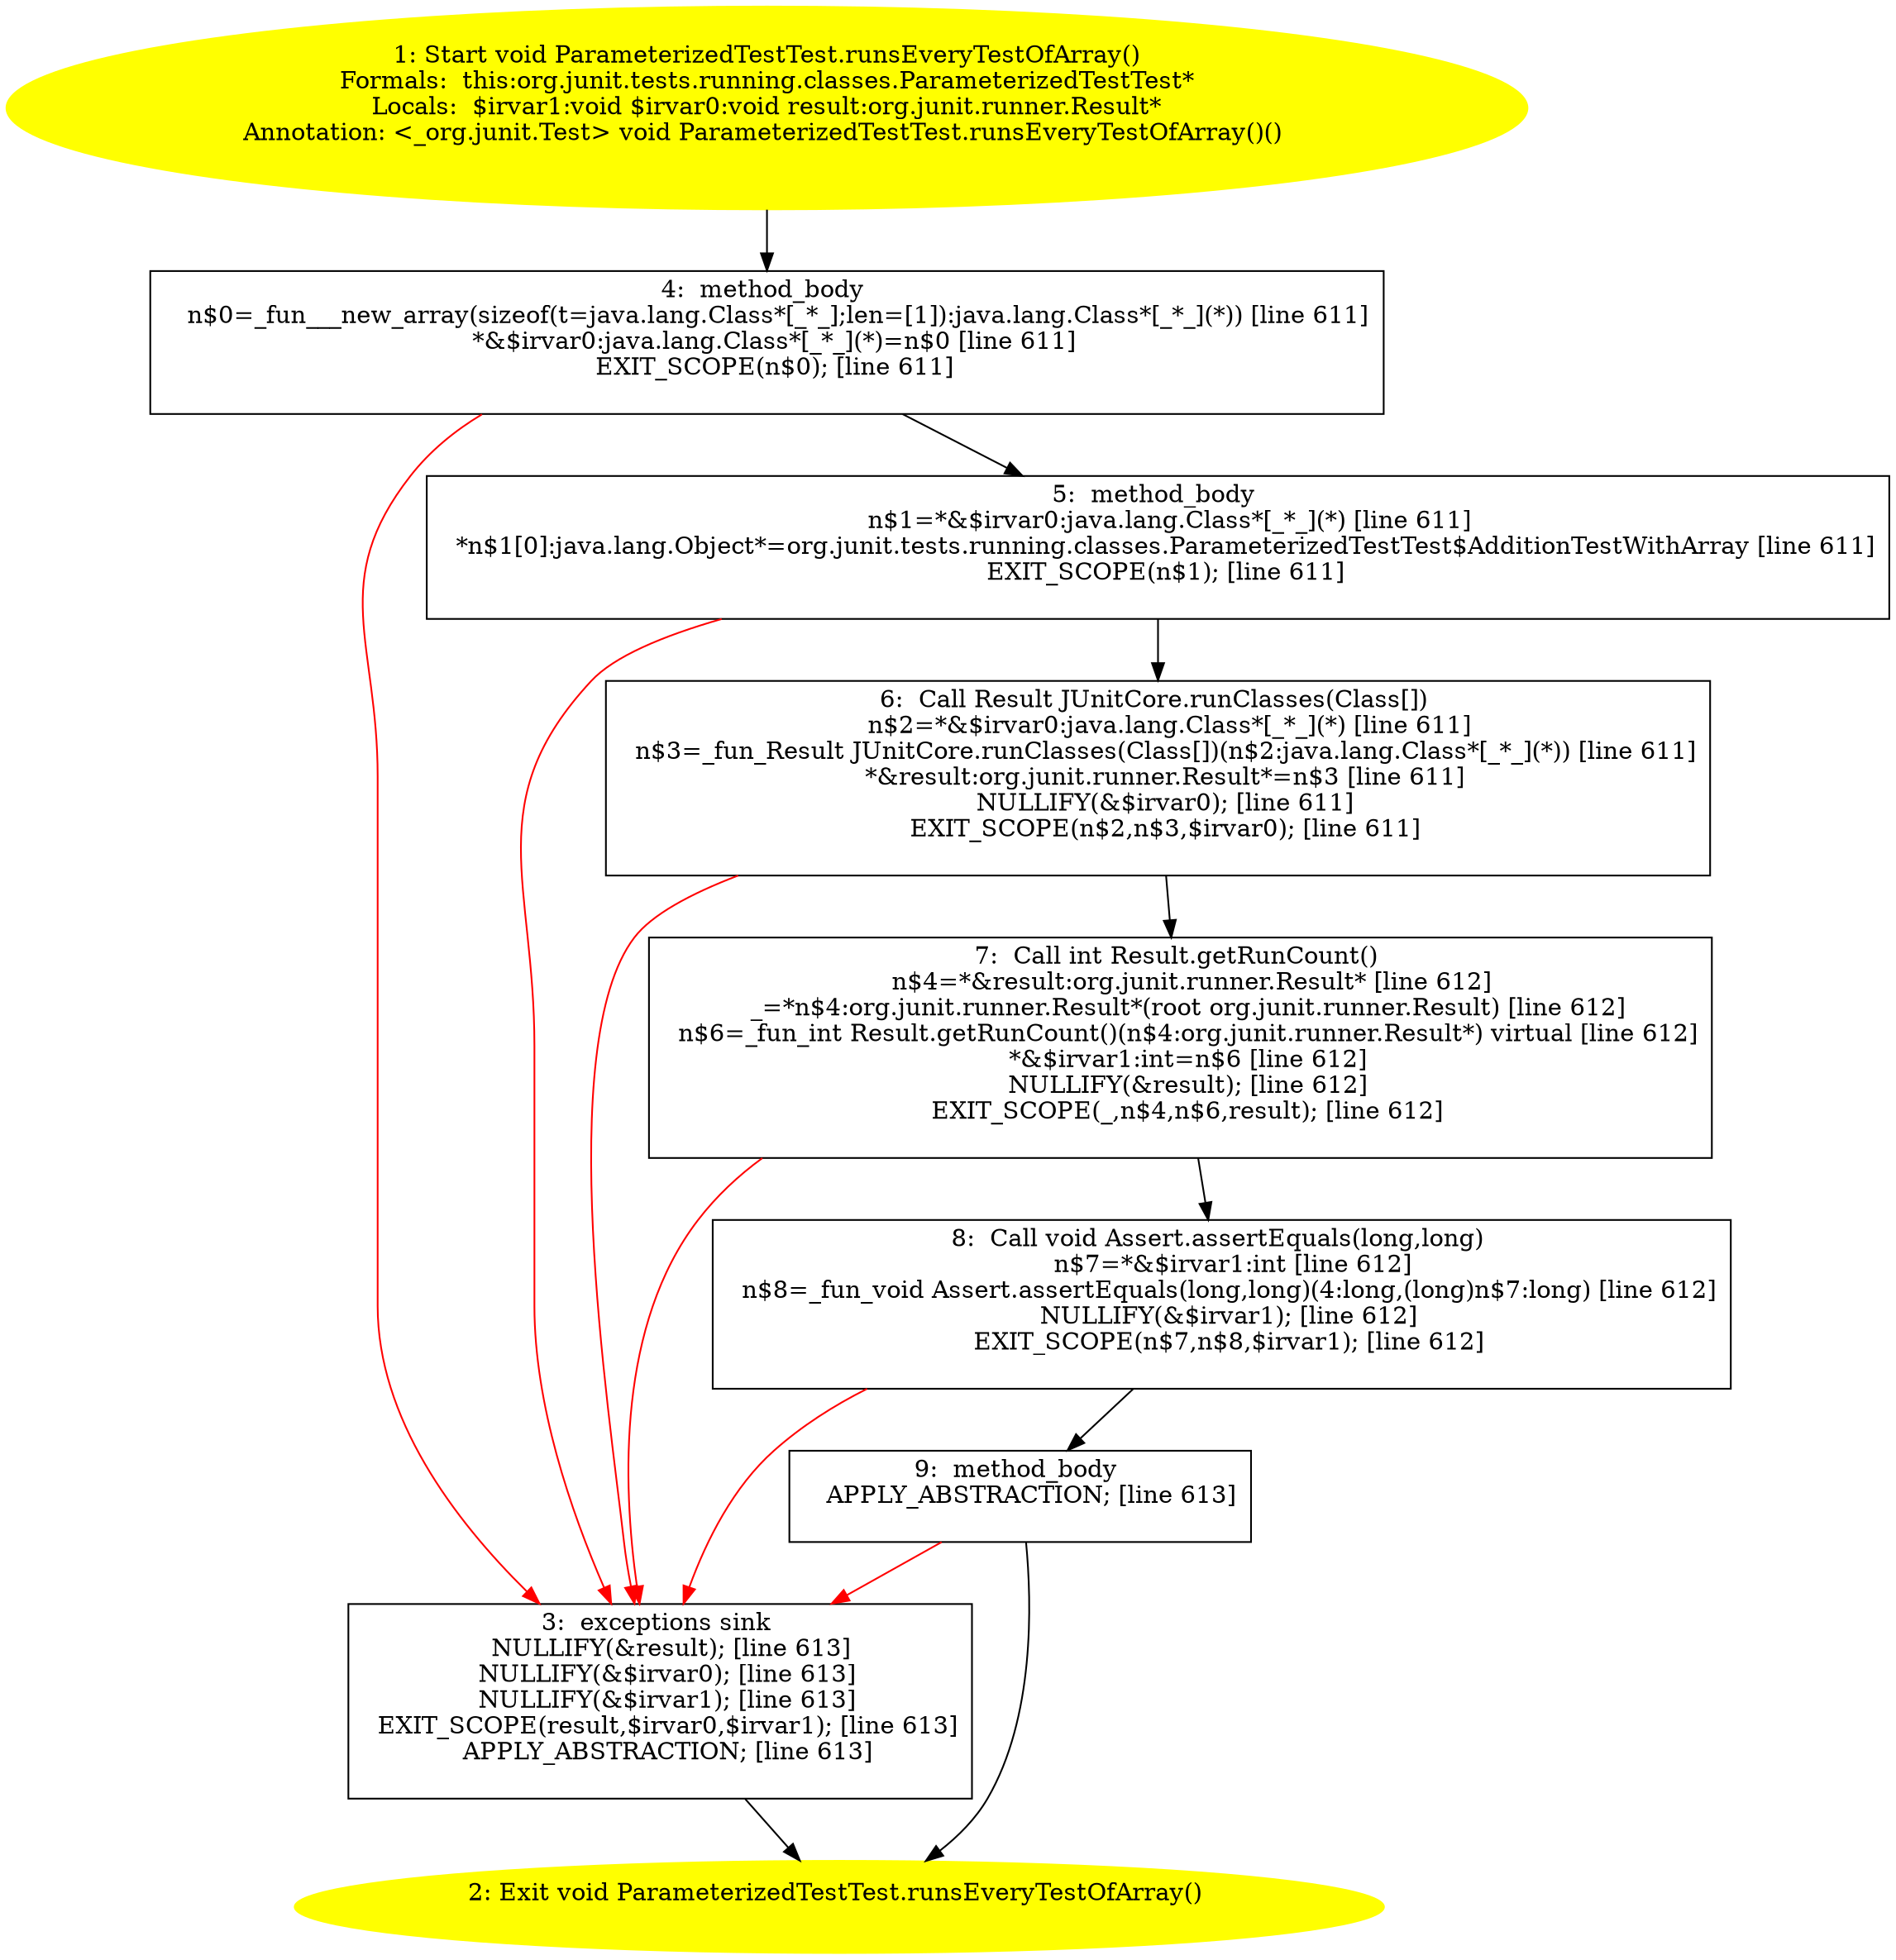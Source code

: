 /* @generated */
digraph cfg {
"org.junit.tests.running.classes.ParameterizedTestTest.runsEveryTestOfArray():void.c1df1d76e32058523dfa5d38afe81c21_1" [label="1: Start void ParameterizedTestTest.runsEveryTestOfArray()\nFormals:  this:org.junit.tests.running.classes.ParameterizedTestTest*\nLocals:  $irvar1:void $irvar0:void result:org.junit.runner.Result*\nAnnotation: <_org.junit.Test> void ParameterizedTestTest.runsEveryTestOfArray()() \n  " color=yellow style=filled]
	

	 "org.junit.tests.running.classes.ParameterizedTestTest.runsEveryTestOfArray():void.c1df1d76e32058523dfa5d38afe81c21_1" -> "org.junit.tests.running.classes.ParameterizedTestTest.runsEveryTestOfArray():void.c1df1d76e32058523dfa5d38afe81c21_4" ;
"org.junit.tests.running.classes.ParameterizedTestTest.runsEveryTestOfArray():void.c1df1d76e32058523dfa5d38afe81c21_2" [label="2: Exit void ParameterizedTestTest.runsEveryTestOfArray() \n  " color=yellow style=filled]
	

"org.junit.tests.running.classes.ParameterizedTestTest.runsEveryTestOfArray():void.c1df1d76e32058523dfa5d38afe81c21_3" [label="3:  exceptions sink \n   NULLIFY(&result); [line 613]\n  NULLIFY(&$irvar0); [line 613]\n  NULLIFY(&$irvar1); [line 613]\n  EXIT_SCOPE(result,$irvar0,$irvar1); [line 613]\n  APPLY_ABSTRACTION; [line 613]\n " shape="box"]
	

	 "org.junit.tests.running.classes.ParameterizedTestTest.runsEveryTestOfArray():void.c1df1d76e32058523dfa5d38afe81c21_3" -> "org.junit.tests.running.classes.ParameterizedTestTest.runsEveryTestOfArray():void.c1df1d76e32058523dfa5d38afe81c21_2" ;
"org.junit.tests.running.classes.ParameterizedTestTest.runsEveryTestOfArray():void.c1df1d76e32058523dfa5d38afe81c21_4" [label="4:  method_body \n   n$0=_fun___new_array(sizeof(t=java.lang.Class*[_*_];len=[1]):java.lang.Class*[_*_](*)) [line 611]\n  *&$irvar0:java.lang.Class*[_*_](*)=n$0 [line 611]\n  EXIT_SCOPE(n$0); [line 611]\n " shape="box"]
	

	 "org.junit.tests.running.classes.ParameterizedTestTest.runsEveryTestOfArray():void.c1df1d76e32058523dfa5d38afe81c21_4" -> "org.junit.tests.running.classes.ParameterizedTestTest.runsEveryTestOfArray():void.c1df1d76e32058523dfa5d38afe81c21_5" ;
	 "org.junit.tests.running.classes.ParameterizedTestTest.runsEveryTestOfArray():void.c1df1d76e32058523dfa5d38afe81c21_4" -> "org.junit.tests.running.classes.ParameterizedTestTest.runsEveryTestOfArray():void.c1df1d76e32058523dfa5d38afe81c21_3" [color="red" ];
"org.junit.tests.running.classes.ParameterizedTestTest.runsEveryTestOfArray():void.c1df1d76e32058523dfa5d38afe81c21_5" [label="5:  method_body \n   n$1=*&$irvar0:java.lang.Class*[_*_](*) [line 611]\n  *n$1[0]:java.lang.Object*=org.junit.tests.running.classes.ParameterizedTestTest$AdditionTestWithArray [line 611]\n  EXIT_SCOPE(n$1); [line 611]\n " shape="box"]
	

	 "org.junit.tests.running.classes.ParameterizedTestTest.runsEveryTestOfArray():void.c1df1d76e32058523dfa5d38afe81c21_5" -> "org.junit.tests.running.classes.ParameterizedTestTest.runsEveryTestOfArray():void.c1df1d76e32058523dfa5d38afe81c21_6" ;
	 "org.junit.tests.running.classes.ParameterizedTestTest.runsEveryTestOfArray():void.c1df1d76e32058523dfa5d38afe81c21_5" -> "org.junit.tests.running.classes.ParameterizedTestTest.runsEveryTestOfArray():void.c1df1d76e32058523dfa5d38afe81c21_3" [color="red" ];
"org.junit.tests.running.classes.ParameterizedTestTest.runsEveryTestOfArray():void.c1df1d76e32058523dfa5d38afe81c21_6" [label="6:  Call Result JUnitCore.runClasses(Class[]) \n   n$2=*&$irvar0:java.lang.Class*[_*_](*) [line 611]\n  n$3=_fun_Result JUnitCore.runClasses(Class[])(n$2:java.lang.Class*[_*_](*)) [line 611]\n  *&result:org.junit.runner.Result*=n$3 [line 611]\n  NULLIFY(&$irvar0); [line 611]\n  EXIT_SCOPE(n$2,n$3,$irvar0); [line 611]\n " shape="box"]
	

	 "org.junit.tests.running.classes.ParameterizedTestTest.runsEveryTestOfArray():void.c1df1d76e32058523dfa5d38afe81c21_6" -> "org.junit.tests.running.classes.ParameterizedTestTest.runsEveryTestOfArray():void.c1df1d76e32058523dfa5d38afe81c21_7" ;
	 "org.junit.tests.running.classes.ParameterizedTestTest.runsEveryTestOfArray():void.c1df1d76e32058523dfa5d38afe81c21_6" -> "org.junit.tests.running.classes.ParameterizedTestTest.runsEveryTestOfArray():void.c1df1d76e32058523dfa5d38afe81c21_3" [color="red" ];
"org.junit.tests.running.classes.ParameterizedTestTest.runsEveryTestOfArray():void.c1df1d76e32058523dfa5d38afe81c21_7" [label="7:  Call int Result.getRunCount() \n   n$4=*&result:org.junit.runner.Result* [line 612]\n  _=*n$4:org.junit.runner.Result*(root org.junit.runner.Result) [line 612]\n  n$6=_fun_int Result.getRunCount()(n$4:org.junit.runner.Result*) virtual [line 612]\n  *&$irvar1:int=n$6 [line 612]\n  NULLIFY(&result); [line 612]\n  EXIT_SCOPE(_,n$4,n$6,result); [line 612]\n " shape="box"]
	

	 "org.junit.tests.running.classes.ParameterizedTestTest.runsEveryTestOfArray():void.c1df1d76e32058523dfa5d38afe81c21_7" -> "org.junit.tests.running.classes.ParameterizedTestTest.runsEveryTestOfArray():void.c1df1d76e32058523dfa5d38afe81c21_8" ;
	 "org.junit.tests.running.classes.ParameterizedTestTest.runsEveryTestOfArray():void.c1df1d76e32058523dfa5d38afe81c21_7" -> "org.junit.tests.running.classes.ParameterizedTestTest.runsEveryTestOfArray():void.c1df1d76e32058523dfa5d38afe81c21_3" [color="red" ];
"org.junit.tests.running.classes.ParameterizedTestTest.runsEveryTestOfArray():void.c1df1d76e32058523dfa5d38afe81c21_8" [label="8:  Call void Assert.assertEquals(long,long) \n   n$7=*&$irvar1:int [line 612]\n  n$8=_fun_void Assert.assertEquals(long,long)(4:long,(long)n$7:long) [line 612]\n  NULLIFY(&$irvar1); [line 612]\n  EXIT_SCOPE(n$7,n$8,$irvar1); [line 612]\n " shape="box"]
	

	 "org.junit.tests.running.classes.ParameterizedTestTest.runsEveryTestOfArray():void.c1df1d76e32058523dfa5d38afe81c21_8" -> "org.junit.tests.running.classes.ParameterizedTestTest.runsEveryTestOfArray():void.c1df1d76e32058523dfa5d38afe81c21_9" ;
	 "org.junit.tests.running.classes.ParameterizedTestTest.runsEveryTestOfArray():void.c1df1d76e32058523dfa5d38afe81c21_8" -> "org.junit.tests.running.classes.ParameterizedTestTest.runsEveryTestOfArray():void.c1df1d76e32058523dfa5d38afe81c21_3" [color="red" ];
"org.junit.tests.running.classes.ParameterizedTestTest.runsEveryTestOfArray():void.c1df1d76e32058523dfa5d38afe81c21_9" [label="9:  method_body \n   APPLY_ABSTRACTION; [line 613]\n " shape="box"]
	

	 "org.junit.tests.running.classes.ParameterizedTestTest.runsEveryTestOfArray():void.c1df1d76e32058523dfa5d38afe81c21_9" -> "org.junit.tests.running.classes.ParameterizedTestTest.runsEveryTestOfArray():void.c1df1d76e32058523dfa5d38afe81c21_2" ;
	 "org.junit.tests.running.classes.ParameterizedTestTest.runsEveryTestOfArray():void.c1df1d76e32058523dfa5d38afe81c21_9" -> "org.junit.tests.running.classes.ParameterizedTestTest.runsEveryTestOfArray():void.c1df1d76e32058523dfa5d38afe81c21_3" [color="red" ];
}

